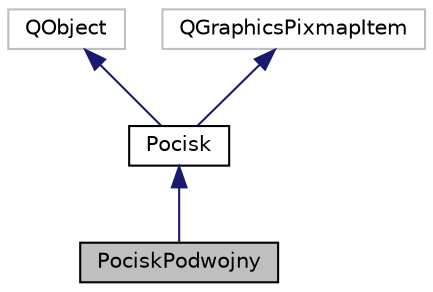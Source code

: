 digraph "PociskPodwojny"
{
 // LATEX_PDF_SIZE
  edge [fontname="Helvetica",fontsize="10",labelfontname="Helvetica",labelfontsize="10"];
  node [fontname="Helvetica",fontsize="10",shape=record];
  Node4 [label="PociskPodwojny",height=0.2,width=0.4,color="black", fillcolor="grey75", style="filled", fontcolor="black",tooltip="The PociskPodwojny class Klasa PociskPodwojny i jej cechy indywidualne."];
  Node5 -> Node4 [dir="back",color="midnightblue",fontsize="10",style="solid",fontname="Helvetica"];
  Node5 [label="Pocisk",height=0.2,width=0.4,color="black", fillcolor="white", style="filled",URL="$class_pocisk.html",tooltip="The Pocisk class Klasa podstawowa zawierajaca wspolne cechy pociskow."];
  Node6 -> Node5 [dir="back",color="midnightblue",fontsize="10",style="solid",fontname="Helvetica"];
  Node6 [label="QObject",height=0.2,width=0.4,color="grey75", fillcolor="white", style="filled",tooltip=" "];
  Node7 -> Node5 [dir="back",color="midnightblue",fontsize="10",style="solid",fontname="Helvetica"];
  Node7 [label="QGraphicsPixmapItem",height=0.2,width=0.4,color="grey75", fillcolor="white", style="filled",tooltip=" "];
}
